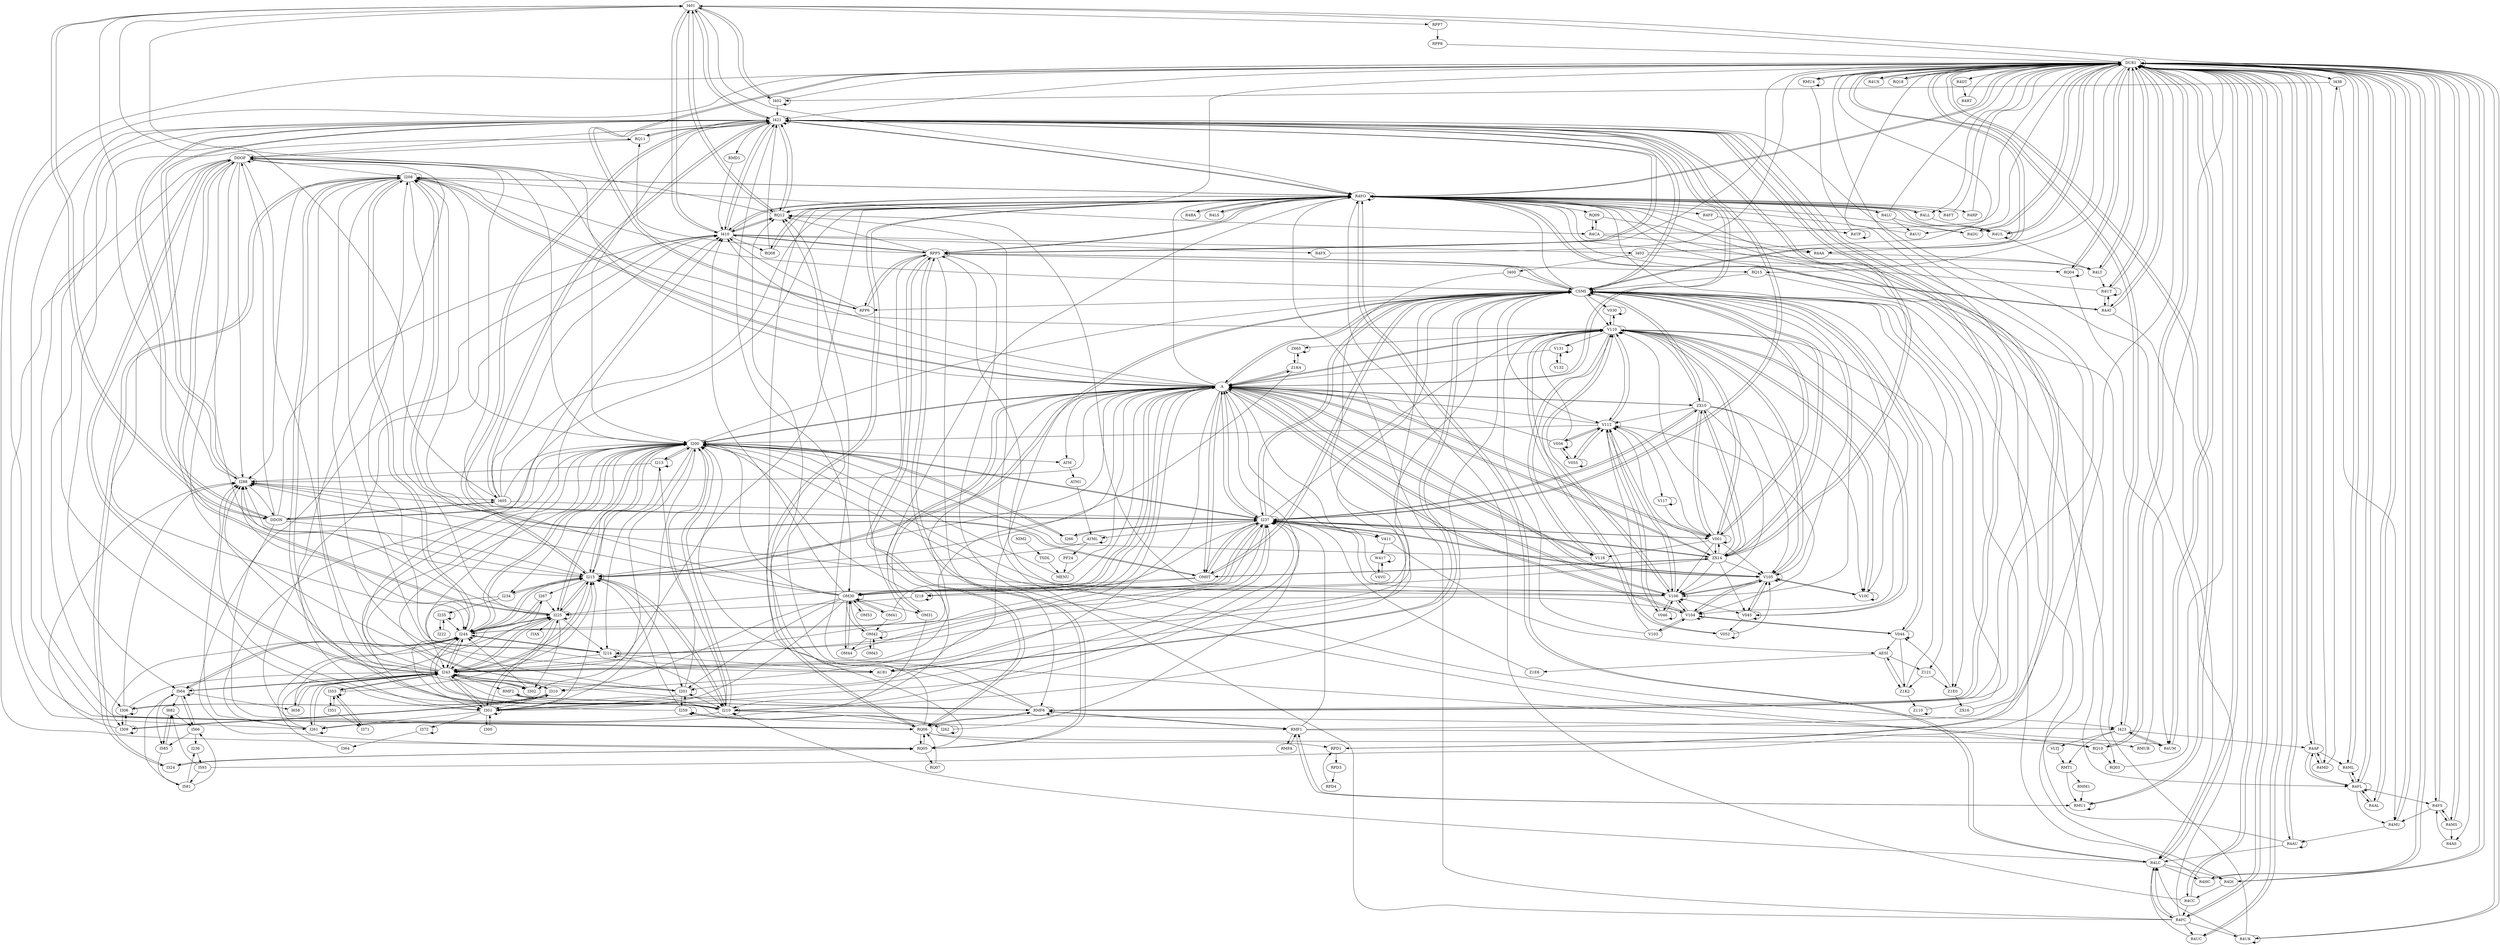 digraph G {
  I401 -> RPP7
  I401 -> I402
  I401 -> I438
  I401 -> RQ12
  I401 -> I410
  I401 -> R4FO
  I401 -> I421
  I401 -> DDON
  I402 -> I401
  I402 -> I402
  I402 -> DU81
  I402 -> I421
  I403 -> DU81
  I403 -> RQ04
  I403 -> I400
  I208 -> I208
  I208 -> A
  I208 -> R4CA
  I208 -> I225
  I208 -> CSMI
  I208 -> I244
  I208 -> R4FO
  I208 -> I288
  I208 -> I324
  I208 -> AU81
  I208 -> I215
  I208 -> I200
  I208 -> I210
  V4VG -> A
  V4VG -> W417
  I400 -> CSMI
  I400 -> AU81
  I306 -> I310
  I306 -> I243
  I306 -> I306
  I306 -> I309
  I306 -> I288
  I309 -> I310
  I309 -> I306
  I309 -> I309
  I309 -> I288
  I288 -> I401
  I288 -> I421
  I288 -> DDON
  I288 -> I405
  I288 -> I288
  R4UM -> RQ12
  R4UM -> DU81
  R4UM -> I423
  I301 -> I372
  I301 -> I301
  I301 -> I300
  I301 -> I237
  I301 -> I225
  I301 -> I243
  I301 -> I261
  I301 -> I215
  I301 -> I200
  R4ML -> DU81
  R4ML -> R4FL
  R4UK -> R4UK
  R4UK -> DU81
  R4UK -> R4FO
  R4UK -> R4LC
  I300 -> I301
  R4UL -> R4UL
  R4UL -> DU81
  R4UL -> R4FO
  R4UL -> R4LT
  Z121 -> Z1K2
  Z121 -> Z1E0
  I302 -> I243
  I302 -> I244
  I581 -> I566
  I581 -> I236
  I581 -> I564
  R4MU -> DU81
  R4MU -> R4AU
  R4UC -> DU81
  R4UC -> R4LC
  I585 -> I581
  I585 -> I682
  R4MS -> DU81
  R4MS -> R4AS
  R4MS -> R4FS
  I200 -> I234
  I200 -> A
  I200 -> I237
  I200 -> I225
  I200 -> CSMI
  I200 -> I244
  I200 -> I266
  I200 -> ATM
  I200 -> I302
  I200 -> I215
  I200 -> I214
  I200 -> I200
  I200 -> I213
  I200 -> I210
  I405 -> I401
  I405 -> I410
  I405 -> I237
  I405 -> R4FO
  I405 -> I421
  I405 -> I200
  I405 -> DDON
  I201 -> I259
  I201 -> I301
  I201 -> I208
  I201 -> I200
  I201 -> I201
  I201 -> I210
  R4FC -> R4UK
  R4FC -> DU81
  R4FC -> RQ12
  R4FC -> R4FO
  R4FC -> R4UC
  R4FC -> I421
  R4FC -> R4LC
  R4FF -> R4TP
  I410 -> I401
  I410 -> RQ08
  I410 -> RQ05
  I410 -> I403
  I410 -> RQ06
  I410 -> RQ12
  I410 -> R4FX
  I410 -> RPP5
  I410 -> R4FO
  I410 -> I421
  I218 -> I225
  I218 -> I218
  I218 -> I200
  RPD1 -> I421
  RPD1 -> RPD3
  R4FO -> DU81
  R4FO -> I208
  R4FO -> I243
  R4FO -> I421
  R4FO -> R4LC
  R4FO -> R4UL
  R4FO -> RQ12
  R4FO -> RPP5
  R4FO -> R4BA
  R4FO -> R4FF
  R4FO -> I410
  R4FO -> R4FO
  R4FO -> R4AT
  R4FO -> R4FL
  R4FO -> RQ08
  R4FO -> RQ05
  R4FO -> R4FT
  R4FO -> RQ06
  R4FO -> R4LL
  R4FO -> R4RP
  R4FO -> R4LS
  R4FO -> RQ09
  R4FO -> R4LU
  R4FO -> R4LT
  R4FO -> I210
  AESI -> Z1E6
  AESI -> Z121
  AESI -> Z1K2
  R4FL -> R4ML
  R4FL -> R4AL
  R4FL -> DU81
  R4FL -> R4MU
  R4FL -> R4FL
  R4FL -> R4FS
  R4FL -> R4AP
  R4FS -> DU81
  R4FS -> R4MU
  R4FS -> R4MS
  RPD4 -> RPD1
  RPD3 -> RPD4
  R4FT -> DU81
  I310 -> I301
  I310 -> I306
  I310 -> I309
  I310 -> I200
  R4FX -> DU81
  I593 -> I581
  I593 -> I421
  I593 -> I682
  R4TP -> DU81
  R4TP -> R4TP
  TSDL -> MENU
  I215 -> I234
  I215 -> I208
  I215 -> CSMI
  I215 -> I243
  I215 -> I225
  I215 -> I244
  I215 -> I267
  I215 -> I215
  I215 -> I200
  I215 -> I288
  I215 -> I210
  I215 -> I201
  I214 -> I208
  I214 -> I243
  I214 -> I244
  I214 -> AU81
  I214 -> I214
  I214 -> I210
  I213 -> I215
  I213 -> I200
  I213 -> I213
  I213 -> I288
  I210 -> RQ06
  I210 -> I237
  I210 -> I208
  I210 -> I261
  I210 -> I244
  I210 -> I215
  I210 -> I213
  I210 -> I200
  I210 -> I423
  I210 -> I288
  I210 -> I210
  RMU4 -> RMU4
  RMU4 -> DU81
  RMU4 -> RMF6
  A -> I401
  A -> V001
  A -> ZX14
  A -> I208
  A -> I225
  A -> I243
  A -> I244
  A -> V106
  A -> V105
  A -> I421
  A -> I288
  A -> V116
  A -> I301
  A -> V110
  A -> OM0T
  A -> I200
  A -> I201
  A -> OM30
  A -> I410
  A -> OM31
  A -> I237
  A -> CSMI
  A -> R4FO
  A -> Z1K4
  A -> ATM
  A -> V411
  A -> I310
  A -> DDOF
  A -> V104
  A -> I215
  A -> ZX10
  R4CA -> DU81
  R4CA -> R4AA
  R4CA -> RQ09
  I262 -> I259
  I262 -> I237
  I262 -> I262
  R4CC -> DU81
  R4CC -> R4FO
  R4CC -> R4FC
  I261 -> I243
  I261 -> I225
  I261 -> I261
  I261 -> I200
  I261 -> I288
  V10C -> V110
  V10C -> V10C
  V10C -> V105
  V106 -> V110
  V106 -> RQ12
  V106 -> V112
  V106 -> V104
  V106 -> A
  V106 -> V106
  V106 -> V105
  V106 -> V045
  V106 -> I200
  V106 -> V046
  V106 -> I288
  I267 -> I225
  I267 -> I243
  I267 -> I244
  V105 -> V110
  V105 -> I237
  V105 -> V104
  V105 -> A
  V105 -> V10C
  V105 -> V106
  V105 -> V105
  V105 -> V045
  V044 -> V104
  V044 -> CSMI
  V044 -> Z1K2
  V044 -> V044
  V044 -> AESI
  I266 -> I237
  I266 -> I200
  V045 -> V110
  V045 -> V052
  V045 -> V105
  V045 -> V045
  RMU1 -> RMF1
  RMU1 -> DU81
  RMU1 -> RMU1
  V046 -> V112
  V046 -> V106
  V046 -> V046
  R4LC -> R4HC
  R4LC -> R4DI
  R4LC -> DU81
  R4LC -> R4FO
  R4LC -> R4FC
  R4LC -> I210
  ATML -> ATML
  ATML -> PF24
  ATML -> I215
  I324 -> RQ05
  I324 -> I208
  V110 -> V001
  V110 -> V052
  V110 -> A
  V110 -> I208
  V110 -> V10C
  V110 -> V106
  V110 -> V030
  V110 -> V105
  V110 -> V131
  V110 -> V045
  V110 -> V116
  V110 -> V110
  V110 -> V112
  V110 -> V104
  V110 -> Z665
  V110 -> Z1E0
  V112 -> V117
  V112 -> V110
  V112 -> V112
  V112 -> V104
  V112 -> A
  V112 -> V106
  V112 -> V055
  V112 -> V056
  V112 -> V046
  V112 -> I200
  RMM1 -> RMU1
  AU81 -> I410
  AU81 -> CSMI
  R4DI -> DU81
  R4DI -> R4CC
  R4DI -> R4FO
  RMT1 -> RMM1
  RMT1 -> RMU1
  V052 -> V110
  V052 -> V052
  V052 -> V105
  R4UX -> DU81
  V055 -> V112
  V055 -> V055
  V055 -> V056
  V056 -> V110
  V056 -> V112
  V056 -> A
  V056 -> V055
  V056 -> V056
  R4UT -> DU81
  R4UT -> R4FO
  R4UT -> R4AT
  R4UT -> R4UT
  R4MD -> I438
  R4MD -> R4AP
  ATM -> ATM1
  R4UU -> R4FO
  I658 -> I243
  I658 -> I244
  V103 -> V110
  V103 -> V112
  V103 -> V104
  R4DT -> R4RT
  DDOF -> I237
  DDOF -> I208
  DDOF -> I243
  DDOF -> I225
  DDOF -> I244
  DDOF -> I261
  DDOF -> I306
  DDOF -> I288
  DDOF -> I301
  DDOF -> DDOF
  DDOF -> I302
  DDOF -> I215
  DDOF -> I200
  DDOF -> I201
  R4DU -> DU81
  R4DU -> R4FO
  V104 -> V103
  V104 -> V104
  V104 -> A
  V104 -> V106
  V104 -> V105
  V104 -> V044
  V104 -> I200
  R4LL -> R4UL
  R4LL -> R4FO
  R4LS -> R4FO
  DDON -> I401
  DDON -> RQ06
  DDON -> DDOF
  DDON -> I410
  DDON -> R4FO
  DDON -> I215
  DDON -> I421
  DDON -> I200
  DDON -> I405
  R4LU -> DU81
  R4LU -> R4DU
  R4LU -> R4FO
  R4LU -> R4UU
  R4LT -> DU81
  R4LT -> R4UT
  OM44 -> OM30
  OM44 -> A
  ZX16 -> CSMI
  OM42 -> OM44
  OM42 -> OM42
  OM42 -> OM30
  OM42 -> OM43
  OM42 -> A
  RMF2 -> RMF1
  RMF2 -> RMF6
  ZX14 -> V001
  ZX14 -> OM30
  ZX14 -> I237
  ZX14 -> A
  ZX14 -> CSMI
  ZX14 -> V106
  ZX14 -> V105
  ZX14 -> I421
  ZX14 -> V045
  ZX14 -> V110
  ZX14 -> V112
  ZX14 -> OM0T
  ZX14 -> ZX10
  OM43 -> OM42
  RMF1 -> RMFA
  RMF1 -> DU81
  RMF1 -> I237
  RMF1 -> RMUB
  RMF1 -> RMU1
  RMF1 -> RMF6
  VLTJ -> RMT1
  OM41 -> OM42
  OM41 -> OM30
  OM41 -> A
  I243 -> RMF2
  I243 -> I410
  I243 -> I208
  I243 -> I237
  I243 -> I225
  I243 -> I243
  I243 -> I564
  I243 -> I261
  I243 -> I244
  I243 -> I353
  I243 -> I288
  I243 -> RMF6
  I243 -> I310
  I243 -> I301
  I243 -> I658
  I243 -> DDOF
  I243 -> I302
  I243 -> I215
  I243 -> I200
  I243 -> I201
  I243 -> I210
  I244 -> I237
  I244 -> I208
  I244 -> I243
  I244 -> I244
  I244 -> I564
  I244 -> I267
  I244 -> I309
  I244 -> I288
  I244 -> I301
  I244 -> I215
  I244 -> I214
  I244 -> I200
  I244 -> I210
  RMUB -> DU81
  RMF6 -> RMF2
  RMF6 -> RQ06
  RMF6 -> RMF1
  RMF6 -> RQ12
  RMF6 -> I421
  RMF6 -> I200
  RMF6 -> RMF6
  RMD1 -> I410
  V116 -> V110
  V116 -> A
  V116 -> I200
  Z1E6 -> I237
  V117 -> V117
  V117 -> V001
  RMFA -> RMF1
  Z1E0 -> ZX16
  Z1E0 -> V044
  R4BA -> R4FO
  OM53 -> OM30
  I259 -> I259
  I259 -> I262
  I259 -> I215
  I259 -> I200
  I259 -> I201
  I351 -> I371
  I351 -> I353
  ATM1 -> ATML
  I353 -> I371
  I353 -> I243
  I353 -> I351
  I353 -> I353
  I353 -> I215
  V030 -> V110
  V030 -> V030
  V132 -> V131
  R4AU -> DU81
  R4AU -> R4FO
  R4AU -> R4AU
  R4AU -> R4LC
  V131 -> A
  V131 -> V132
  V131 -> V131
  R4AT -> DU81
  R4AT -> R4FO
  R4AT -> R4UT
  R4AT -> R4LC
  R4AS -> R4FS
  R4AP -> R4ML
  R4AP -> DU81
  R4AP -> R4FL
  R4AP -> R4MD
  V411 -> W417
  V411 -> AESI
  PF24 -> MENU
  R4AL -> DU81
  R4AL -> R4FL
  Z665 -> Z665
  Z665 -> Z1K4
  R4RP -> DU81
  R4RT -> DU81
  R4AA -> R4LT
  ZX10 -> V110
  ZX10 -> V001
  ZX10 -> ZX14
  ZX10 -> V112
  ZX10 -> A
  ZX10 -> I237
  ZX10 -> CSMI
  ZX10 -> V10C
  ZX10 -> V106
  ZX10 -> V105
  I566 -> I236
  I566 -> I564
  I566 -> I585
  V001 -> V116
  V001 -> V110
  V001 -> ZX14
  V001 -> V001
  V001 -> V112
  V001 -> A
  V001 -> I237
  V001 -> CSMI
  V001 -> V106
  V001 -> V105
  V001 -> ZX10
  NIM2 -> TSDL
  I222 -> I235
  DU81 -> I401
  DU81 -> RMU4
  DU81 -> DU81
  DU81 -> R4CC
  DU81 -> I421
  DU81 -> RMU1
  DU81 -> I423
  DU81 -> RMF6
  DU81 -> R4LC
  DU81 -> R4HC
  DU81 -> RPP6
  DU81 -> R4UM
  DU81 -> R4ML
  DU81 -> RQ18
  DU81 -> R4UK
  DU81 -> R4UL
  DU81 -> RQ12
  DU81 -> RPP5
  DU81 -> RQ15
  DU81 -> R4MU
  DU81 -> R4UC
  DU81 -> R4MS
  DU81 -> R4FC
  DU81 -> R4DI
  DU81 -> CSMI
  DU81 -> R4UX
  DU81 -> R4FO
  DU81 -> RQ10
  DU81 -> R4AU
  DU81 -> R4AT
  DU81 -> R4AS
  DU81 -> R4FL
  DU81 -> R4FS
  DU81 -> R4UT
  DU81 -> R4MD
  DU81 -> R4AP
  DU81 -> R4UU
  DU81 -> I438
  DU81 -> RQ06
  DU81 -> R4AL
  DU81 -> R4DT
  DU81 -> R4DU
  DU81 -> RQ04
  DU81 -> R4LL
  DU81 -> R4AA
  DU81 -> R4LT
  I225 -> I301
  I225 -> DDOF
  I225 -> I302
  I225 -> I225
  I225 -> I243
  I225 -> I244
  I225 -> I215
  I225 -> I214
  I225 -> I200
  I225 -> ITAX
  I225 -> I288
  I564 -> I566
  I564 -> I658
  I564 -> I243
  I564 -> I244
  I564 -> I564
  I564 -> I585
  I564 -> I682
  I421 -> I401
  I421 -> ZX14
  I421 -> OM30
  I421 -> I410
  I421 -> I237
  I421 -> A
  I421 -> CSMI
  I421 -> I564
  I421 -> RPD1
  I421 -> RQ11
  I421 -> R4FO
  I421 -> I421
  I421 -> RMF6
  I421 -> I288
  I421 -> RMD1
  I421 -> I301
  I421 -> DDOF
  I421 -> RQ12
  I421 -> RPP5
  I421 -> OM0T
  I421 -> DDON
  I421 -> I200
  I421 -> I405
  I423 -> R4UM
  I423 -> RMT1
  I423 -> DU81
  I423 -> VLTJ
  I423 -> R4AP
  I682 -> I566
  I682 -> I585
  I364 -> I225
  R4HC -> DU81
  R4HC -> R4FO
  RPP6 -> I410
  RPP6 -> DU81
  RPP6 -> RPP5
  RPP7 -> RPP8
  RPP8 -> DU81
  RQ18 -> DU81
  RQ12 -> I401
  RQ12 -> DDOF
  RQ12 -> I410
  RQ12 -> I421
  Z1K2 -> CSMI
  Z1K2 -> AESI
  Z1K2 -> Z110
  RQ15 -> RQ03
  RQ15 -> CSMI
  RPP5 -> I410
  RPP5 -> I243
  RPP5 -> CSMI
  RPP5 -> RQ11
  RPP5 -> R4FO
  RPP5 -> RQ10
  RPP5 -> I421
  RPP5 -> I423
  RPP5 -> RMF6
  RPP5 -> RPP6
  RPP5 -> RQ05
  RPP5 -> RQ06
  RPP5 -> RQ12
  RPP5 -> RQ15
  RPP5 -> RPP5
  OM0T -> ZX14
  OM0T -> OM30
  OM0T -> A
  OM0T -> I237
  OM0T -> I218
  OM0T -> CSMI
  OM0T -> I421
  I371 -> I353
  I372 -> I372
  I372 -> I364
  I234 -> I235
  I234 -> I243
  I234 -> I215
  I235 -> I222
  I235 -> I235
  I235 -> I244
  OM30 -> OM44
  OM30 -> OM53
  OM30 -> OM42
  OM30 -> OM30
  OM30 -> I410
  OM30 -> OM31
  OM30 -> A
  OM30 -> OM41
  OM30 -> I237
  OM30 -> I208
  OM30 -> I288
  OM30 -> I310
  OM30 -> I301
  OM30 -> I200
  OM30 -> I201
  I236 -> I593
  OM31 -> A
  OM31 -> I261
  I237 -> ZX14
  I237 -> V001
  I237 -> OM30
  I237 -> A
  I237 -> I237
  I237 -> I218
  I237 -> CSMI
  I237 -> V106
  I237 -> V105
  I237 -> I266
  I237 -> I421
  I237 -> I288
  I237 -> V411
  I237 -> ATML
  I237 -> V110
  I237 -> OM0T
  I237 -> I214
  I237 -> I200
  I237 -> ZX10
  CSMI -> ZX14
  CSMI -> V001
  CSMI -> DU81
  CSMI -> A
  CSMI -> I243
  CSMI -> V10C
  CSMI -> V106
  CSMI -> V105
  CSMI -> V044
  CSMI -> I421
  CSMI -> RPP6
  CSMI -> V110
  CSMI -> V112
  CSMI -> Z121
  CSMI -> RPP5
  CSMI -> OM0T
  CSMI -> AU81
  CSMI -> Z1E0
  CSMI -> OM30
  CSMI -> I237
  CSMI -> CSMI
  CSMI -> V030
  CSMI -> R4FO
  CSMI -> I215
  CSMI -> I214
  CSMI -> ZX10
  CSMI -> I210
  RQ11 -> DDOF
  RQ11 -> I421
  RQ10 -> DU81
  RQ10 -> RQ03
  Z1K4 -> A
  Z1K4 -> Z665
  Z1K4 -> I215
  RQ07 -> RQ06
  RQ08 -> R4FO
  RQ08 -> I421
  I438 -> I402
  I438 -> R4MU
  MENU -> A
  MENU -> I200
  RQ05 -> RQ07
  RQ05 -> I324
  RQ05 -> RQ06
  RQ05 -> DU81
  RQ05 -> RPP5
  RQ06 -> RQ05
  RQ06 -> RQ12
  RQ06 -> RPP5
  RQ06 -> RPD1
  RQ06 -> R4FO
  RQ06 -> RQ11
  RQ06 -> RQ10
  RQ06 -> I421
  RQ06 -> RMF6
  RQ03 -> DU81
  RQ04 -> R4UM
  RQ04 -> DU81
  RQ04 -> RQ04
  W417 -> V4VG
  W417 -> W417
  Z110 -> CSMI
  Z110 -> Z110
  RQ09 -> R4CA
  RQ09 -> R4AA
}